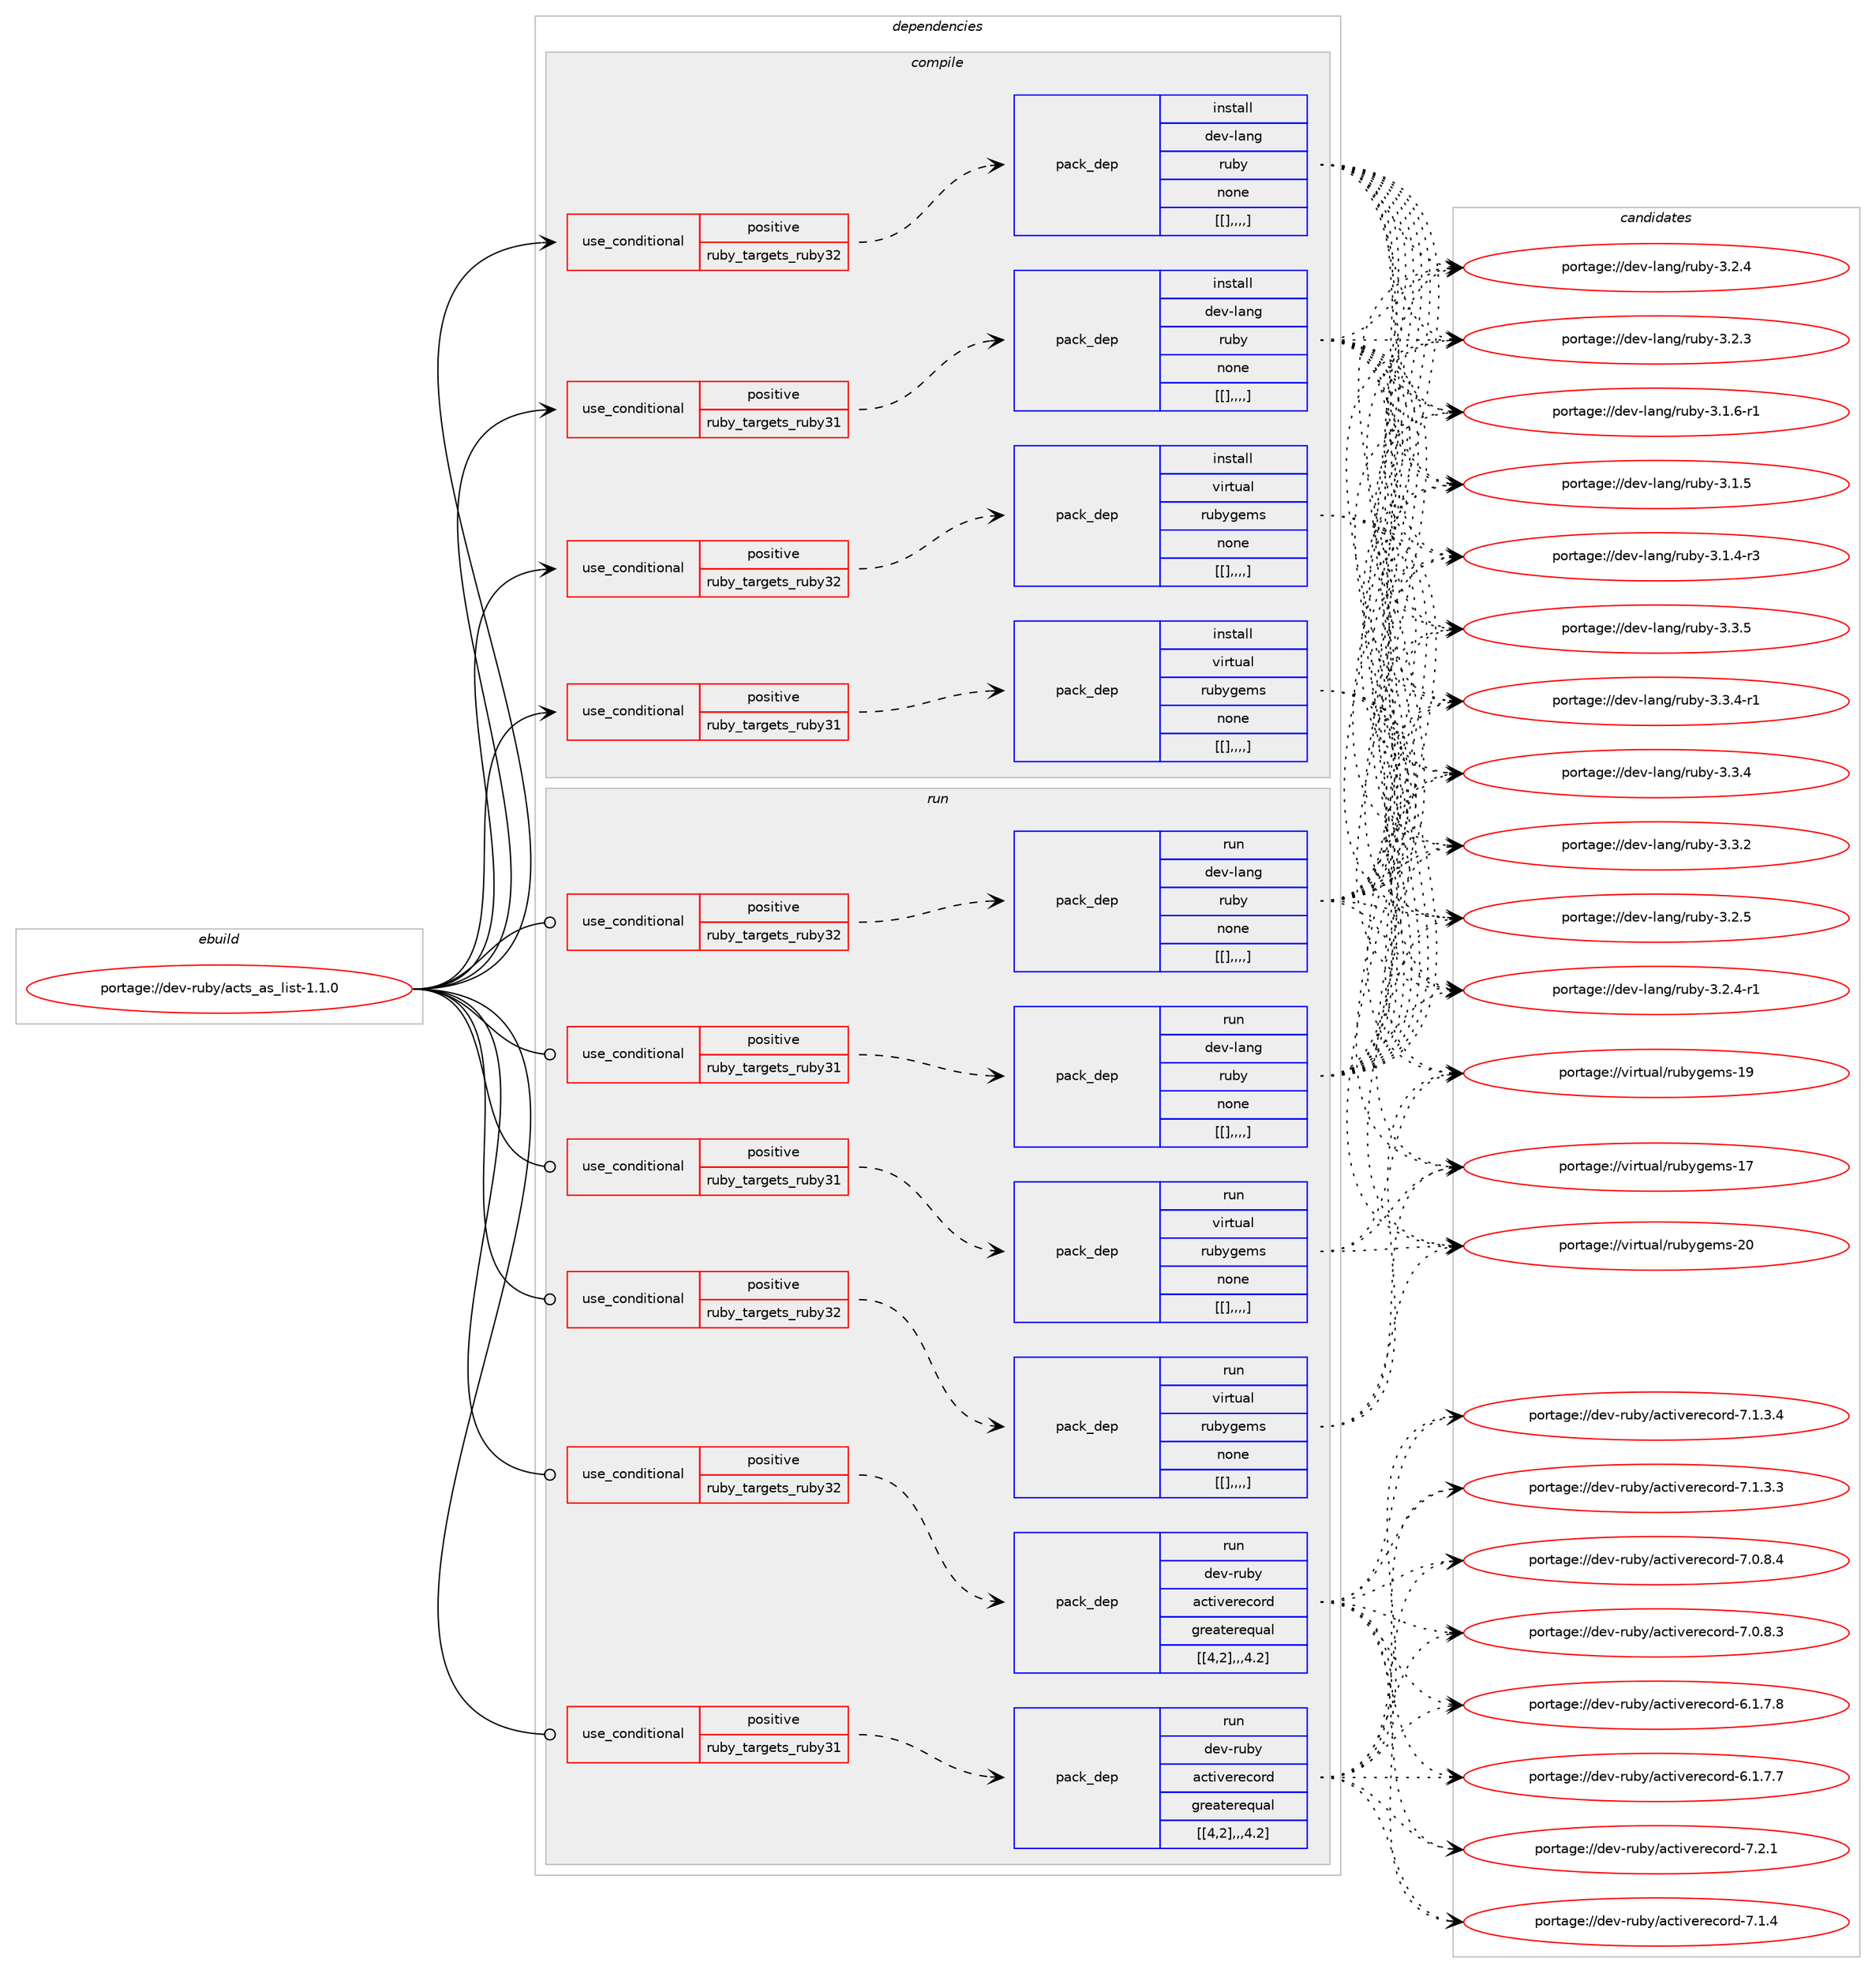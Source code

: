 digraph prolog {

# *************
# Graph options
# *************

newrank=true;
concentrate=true;
compound=true;
graph [rankdir=LR,fontname=Helvetica,fontsize=10,ranksep=1.5];#, ranksep=2.5, nodesep=0.2];
edge  [arrowhead=vee];
node  [fontname=Helvetica,fontsize=10];

# **********
# The ebuild
# **********

subgraph cluster_leftcol {
color=gray;
label=<<i>ebuild</i>>;
id [label="portage://dev-ruby/acts_as_list-1.1.0", color=red, width=4, href="../dev-ruby/acts_as_list-1.1.0.svg"];
}

# ****************
# The dependencies
# ****************

subgraph cluster_midcol {
color=gray;
label=<<i>dependencies</i>>;
subgraph cluster_compile {
fillcolor="#eeeeee";
style=filled;
label=<<i>compile</i>>;
subgraph cond45107 {
dependency178011 [label=<<TABLE BORDER="0" CELLBORDER="1" CELLSPACING="0" CELLPADDING="4"><TR><TD ROWSPAN="3" CELLPADDING="10">use_conditional</TD></TR><TR><TD>positive</TD></TR><TR><TD>ruby_targets_ruby31</TD></TR></TABLE>>, shape=none, color=red];
subgraph pack131627 {
dependency178012 [label=<<TABLE BORDER="0" CELLBORDER="1" CELLSPACING="0" CELLPADDING="4" WIDTH="220"><TR><TD ROWSPAN="6" CELLPADDING="30">pack_dep</TD></TR><TR><TD WIDTH="110">install</TD></TR><TR><TD>dev-lang</TD></TR><TR><TD>ruby</TD></TR><TR><TD>none</TD></TR><TR><TD>[[],,,,]</TD></TR></TABLE>>, shape=none, color=blue];
}
dependency178011:e -> dependency178012:w [weight=20,style="dashed",arrowhead="vee"];
}
id:e -> dependency178011:w [weight=20,style="solid",arrowhead="vee"];
subgraph cond45108 {
dependency178013 [label=<<TABLE BORDER="0" CELLBORDER="1" CELLSPACING="0" CELLPADDING="4"><TR><TD ROWSPAN="3" CELLPADDING="10">use_conditional</TD></TR><TR><TD>positive</TD></TR><TR><TD>ruby_targets_ruby31</TD></TR></TABLE>>, shape=none, color=red];
subgraph pack131628 {
dependency178014 [label=<<TABLE BORDER="0" CELLBORDER="1" CELLSPACING="0" CELLPADDING="4" WIDTH="220"><TR><TD ROWSPAN="6" CELLPADDING="30">pack_dep</TD></TR><TR><TD WIDTH="110">install</TD></TR><TR><TD>virtual</TD></TR><TR><TD>rubygems</TD></TR><TR><TD>none</TD></TR><TR><TD>[[],,,,]</TD></TR></TABLE>>, shape=none, color=blue];
}
dependency178013:e -> dependency178014:w [weight=20,style="dashed",arrowhead="vee"];
}
id:e -> dependency178013:w [weight=20,style="solid",arrowhead="vee"];
subgraph cond45109 {
dependency178015 [label=<<TABLE BORDER="0" CELLBORDER="1" CELLSPACING="0" CELLPADDING="4"><TR><TD ROWSPAN="3" CELLPADDING="10">use_conditional</TD></TR><TR><TD>positive</TD></TR><TR><TD>ruby_targets_ruby32</TD></TR></TABLE>>, shape=none, color=red];
subgraph pack131629 {
dependency178016 [label=<<TABLE BORDER="0" CELLBORDER="1" CELLSPACING="0" CELLPADDING="4" WIDTH="220"><TR><TD ROWSPAN="6" CELLPADDING="30">pack_dep</TD></TR><TR><TD WIDTH="110">install</TD></TR><TR><TD>dev-lang</TD></TR><TR><TD>ruby</TD></TR><TR><TD>none</TD></TR><TR><TD>[[],,,,]</TD></TR></TABLE>>, shape=none, color=blue];
}
dependency178015:e -> dependency178016:w [weight=20,style="dashed",arrowhead="vee"];
}
id:e -> dependency178015:w [weight=20,style="solid",arrowhead="vee"];
subgraph cond45110 {
dependency178017 [label=<<TABLE BORDER="0" CELLBORDER="1" CELLSPACING="0" CELLPADDING="4"><TR><TD ROWSPAN="3" CELLPADDING="10">use_conditional</TD></TR><TR><TD>positive</TD></TR><TR><TD>ruby_targets_ruby32</TD></TR></TABLE>>, shape=none, color=red];
subgraph pack131630 {
dependency178018 [label=<<TABLE BORDER="0" CELLBORDER="1" CELLSPACING="0" CELLPADDING="4" WIDTH="220"><TR><TD ROWSPAN="6" CELLPADDING="30">pack_dep</TD></TR><TR><TD WIDTH="110">install</TD></TR><TR><TD>virtual</TD></TR><TR><TD>rubygems</TD></TR><TR><TD>none</TD></TR><TR><TD>[[],,,,]</TD></TR></TABLE>>, shape=none, color=blue];
}
dependency178017:e -> dependency178018:w [weight=20,style="dashed",arrowhead="vee"];
}
id:e -> dependency178017:w [weight=20,style="solid",arrowhead="vee"];
}
subgraph cluster_compileandrun {
fillcolor="#eeeeee";
style=filled;
label=<<i>compile and run</i>>;
}
subgraph cluster_run {
fillcolor="#eeeeee";
style=filled;
label=<<i>run</i>>;
subgraph cond45111 {
dependency178019 [label=<<TABLE BORDER="0" CELLBORDER="1" CELLSPACING="0" CELLPADDING="4"><TR><TD ROWSPAN="3" CELLPADDING="10">use_conditional</TD></TR><TR><TD>positive</TD></TR><TR><TD>ruby_targets_ruby31</TD></TR></TABLE>>, shape=none, color=red];
subgraph pack131631 {
dependency178020 [label=<<TABLE BORDER="0" CELLBORDER="1" CELLSPACING="0" CELLPADDING="4" WIDTH="220"><TR><TD ROWSPAN="6" CELLPADDING="30">pack_dep</TD></TR><TR><TD WIDTH="110">run</TD></TR><TR><TD>dev-lang</TD></TR><TR><TD>ruby</TD></TR><TR><TD>none</TD></TR><TR><TD>[[],,,,]</TD></TR></TABLE>>, shape=none, color=blue];
}
dependency178019:e -> dependency178020:w [weight=20,style="dashed",arrowhead="vee"];
}
id:e -> dependency178019:w [weight=20,style="solid",arrowhead="odot"];
subgraph cond45112 {
dependency178021 [label=<<TABLE BORDER="0" CELLBORDER="1" CELLSPACING="0" CELLPADDING="4"><TR><TD ROWSPAN="3" CELLPADDING="10">use_conditional</TD></TR><TR><TD>positive</TD></TR><TR><TD>ruby_targets_ruby31</TD></TR></TABLE>>, shape=none, color=red];
subgraph pack131632 {
dependency178022 [label=<<TABLE BORDER="0" CELLBORDER="1" CELLSPACING="0" CELLPADDING="4" WIDTH="220"><TR><TD ROWSPAN="6" CELLPADDING="30">pack_dep</TD></TR><TR><TD WIDTH="110">run</TD></TR><TR><TD>dev-ruby</TD></TR><TR><TD>activerecord</TD></TR><TR><TD>greaterequal</TD></TR><TR><TD>[[4,2],,,4.2]</TD></TR></TABLE>>, shape=none, color=blue];
}
dependency178021:e -> dependency178022:w [weight=20,style="dashed",arrowhead="vee"];
}
id:e -> dependency178021:w [weight=20,style="solid",arrowhead="odot"];
subgraph cond45113 {
dependency178023 [label=<<TABLE BORDER="0" CELLBORDER="1" CELLSPACING="0" CELLPADDING="4"><TR><TD ROWSPAN="3" CELLPADDING="10">use_conditional</TD></TR><TR><TD>positive</TD></TR><TR><TD>ruby_targets_ruby31</TD></TR></TABLE>>, shape=none, color=red];
subgraph pack131633 {
dependency178024 [label=<<TABLE BORDER="0" CELLBORDER="1" CELLSPACING="0" CELLPADDING="4" WIDTH="220"><TR><TD ROWSPAN="6" CELLPADDING="30">pack_dep</TD></TR><TR><TD WIDTH="110">run</TD></TR><TR><TD>virtual</TD></TR><TR><TD>rubygems</TD></TR><TR><TD>none</TD></TR><TR><TD>[[],,,,]</TD></TR></TABLE>>, shape=none, color=blue];
}
dependency178023:e -> dependency178024:w [weight=20,style="dashed",arrowhead="vee"];
}
id:e -> dependency178023:w [weight=20,style="solid",arrowhead="odot"];
subgraph cond45114 {
dependency178025 [label=<<TABLE BORDER="0" CELLBORDER="1" CELLSPACING="0" CELLPADDING="4"><TR><TD ROWSPAN="3" CELLPADDING="10">use_conditional</TD></TR><TR><TD>positive</TD></TR><TR><TD>ruby_targets_ruby32</TD></TR></TABLE>>, shape=none, color=red];
subgraph pack131634 {
dependency178026 [label=<<TABLE BORDER="0" CELLBORDER="1" CELLSPACING="0" CELLPADDING="4" WIDTH="220"><TR><TD ROWSPAN="6" CELLPADDING="30">pack_dep</TD></TR><TR><TD WIDTH="110">run</TD></TR><TR><TD>dev-lang</TD></TR><TR><TD>ruby</TD></TR><TR><TD>none</TD></TR><TR><TD>[[],,,,]</TD></TR></TABLE>>, shape=none, color=blue];
}
dependency178025:e -> dependency178026:w [weight=20,style="dashed",arrowhead="vee"];
}
id:e -> dependency178025:w [weight=20,style="solid",arrowhead="odot"];
subgraph cond45115 {
dependency178027 [label=<<TABLE BORDER="0" CELLBORDER="1" CELLSPACING="0" CELLPADDING="4"><TR><TD ROWSPAN="3" CELLPADDING="10">use_conditional</TD></TR><TR><TD>positive</TD></TR><TR><TD>ruby_targets_ruby32</TD></TR></TABLE>>, shape=none, color=red];
subgraph pack131635 {
dependency178028 [label=<<TABLE BORDER="0" CELLBORDER="1" CELLSPACING="0" CELLPADDING="4" WIDTH="220"><TR><TD ROWSPAN="6" CELLPADDING="30">pack_dep</TD></TR><TR><TD WIDTH="110">run</TD></TR><TR><TD>dev-ruby</TD></TR><TR><TD>activerecord</TD></TR><TR><TD>greaterequal</TD></TR><TR><TD>[[4,2],,,4.2]</TD></TR></TABLE>>, shape=none, color=blue];
}
dependency178027:e -> dependency178028:w [weight=20,style="dashed",arrowhead="vee"];
}
id:e -> dependency178027:w [weight=20,style="solid",arrowhead="odot"];
subgraph cond45116 {
dependency178029 [label=<<TABLE BORDER="0" CELLBORDER="1" CELLSPACING="0" CELLPADDING="4"><TR><TD ROWSPAN="3" CELLPADDING="10">use_conditional</TD></TR><TR><TD>positive</TD></TR><TR><TD>ruby_targets_ruby32</TD></TR></TABLE>>, shape=none, color=red];
subgraph pack131636 {
dependency178030 [label=<<TABLE BORDER="0" CELLBORDER="1" CELLSPACING="0" CELLPADDING="4" WIDTH="220"><TR><TD ROWSPAN="6" CELLPADDING="30">pack_dep</TD></TR><TR><TD WIDTH="110">run</TD></TR><TR><TD>virtual</TD></TR><TR><TD>rubygems</TD></TR><TR><TD>none</TD></TR><TR><TD>[[],,,,]</TD></TR></TABLE>>, shape=none, color=blue];
}
dependency178029:e -> dependency178030:w [weight=20,style="dashed",arrowhead="vee"];
}
id:e -> dependency178029:w [weight=20,style="solid",arrowhead="odot"];
}
}

# **************
# The candidates
# **************

subgraph cluster_choices {
rank=same;
color=gray;
label=<<i>candidates</i>>;

subgraph choice131627 {
color=black;
nodesep=1;
choice10010111845108971101034711411798121455146514653 [label="portage://dev-lang/ruby-3.3.5", color=red, width=4,href="../dev-lang/ruby-3.3.5.svg"];
choice100101118451089711010347114117981214551465146524511449 [label="portage://dev-lang/ruby-3.3.4-r1", color=red, width=4,href="../dev-lang/ruby-3.3.4-r1.svg"];
choice10010111845108971101034711411798121455146514652 [label="portage://dev-lang/ruby-3.3.4", color=red, width=4,href="../dev-lang/ruby-3.3.4.svg"];
choice10010111845108971101034711411798121455146514650 [label="portage://dev-lang/ruby-3.3.2", color=red, width=4,href="../dev-lang/ruby-3.3.2.svg"];
choice10010111845108971101034711411798121455146504653 [label="portage://dev-lang/ruby-3.2.5", color=red, width=4,href="../dev-lang/ruby-3.2.5.svg"];
choice100101118451089711010347114117981214551465046524511449 [label="portage://dev-lang/ruby-3.2.4-r1", color=red, width=4,href="../dev-lang/ruby-3.2.4-r1.svg"];
choice10010111845108971101034711411798121455146504652 [label="portage://dev-lang/ruby-3.2.4", color=red, width=4,href="../dev-lang/ruby-3.2.4.svg"];
choice10010111845108971101034711411798121455146504651 [label="portage://dev-lang/ruby-3.2.3", color=red, width=4,href="../dev-lang/ruby-3.2.3.svg"];
choice100101118451089711010347114117981214551464946544511449 [label="portage://dev-lang/ruby-3.1.6-r1", color=red, width=4,href="../dev-lang/ruby-3.1.6-r1.svg"];
choice10010111845108971101034711411798121455146494653 [label="portage://dev-lang/ruby-3.1.5", color=red, width=4,href="../dev-lang/ruby-3.1.5.svg"];
choice100101118451089711010347114117981214551464946524511451 [label="portage://dev-lang/ruby-3.1.4-r3", color=red, width=4,href="../dev-lang/ruby-3.1.4-r3.svg"];
dependency178012:e -> choice10010111845108971101034711411798121455146514653:w [style=dotted,weight="100"];
dependency178012:e -> choice100101118451089711010347114117981214551465146524511449:w [style=dotted,weight="100"];
dependency178012:e -> choice10010111845108971101034711411798121455146514652:w [style=dotted,weight="100"];
dependency178012:e -> choice10010111845108971101034711411798121455146514650:w [style=dotted,weight="100"];
dependency178012:e -> choice10010111845108971101034711411798121455146504653:w [style=dotted,weight="100"];
dependency178012:e -> choice100101118451089711010347114117981214551465046524511449:w [style=dotted,weight="100"];
dependency178012:e -> choice10010111845108971101034711411798121455146504652:w [style=dotted,weight="100"];
dependency178012:e -> choice10010111845108971101034711411798121455146504651:w [style=dotted,weight="100"];
dependency178012:e -> choice100101118451089711010347114117981214551464946544511449:w [style=dotted,weight="100"];
dependency178012:e -> choice10010111845108971101034711411798121455146494653:w [style=dotted,weight="100"];
dependency178012:e -> choice100101118451089711010347114117981214551464946524511451:w [style=dotted,weight="100"];
}
subgraph choice131628 {
color=black;
nodesep=1;
choice118105114116117971084711411798121103101109115455048 [label="portage://virtual/rubygems-20", color=red, width=4,href="../virtual/rubygems-20.svg"];
choice118105114116117971084711411798121103101109115454957 [label="portage://virtual/rubygems-19", color=red, width=4,href="../virtual/rubygems-19.svg"];
choice118105114116117971084711411798121103101109115454955 [label="portage://virtual/rubygems-17", color=red, width=4,href="../virtual/rubygems-17.svg"];
dependency178014:e -> choice118105114116117971084711411798121103101109115455048:w [style=dotted,weight="100"];
dependency178014:e -> choice118105114116117971084711411798121103101109115454957:w [style=dotted,weight="100"];
dependency178014:e -> choice118105114116117971084711411798121103101109115454955:w [style=dotted,weight="100"];
}
subgraph choice131629 {
color=black;
nodesep=1;
choice10010111845108971101034711411798121455146514653 [label="portage://dev-lang/ruby-3.3.5", color=red, width=4,href="../dev-lang/ruby-3.3.5.svg"];
choice100101118451089711010347114117981214551465146524511449 [label="portage://dev-lang/ruby-3.3.4-r1", color=red, width=4,href="../dev-lang/ruby-3.3.4-r1.svg"];
choice10010111845108971101034711411798121455146514652 [label="portage://dev-lang/ruby-3.3.4", color=red, width=4,href="../dev-lang/ruby-3.3.4.svg"];
choice10010111845108971101034711411798121455146514650 [label="portage://dev-lang/ruby-3.3.2", color=red, width=4,href="../dev-lang/ruby-3.3.2.svg"];
choice10010111845108971101034711411798121455146504653 [label="portage://dev-lang/ruby-3.2.5", color=red, width=4,href="../dev-lang/ruby-3.2.5.svg"];
choice100101118451089711010347114117981214551465046524511449 [label="portage://dev-lang/ruby-3.2.4-r1", color=red, width=4,href="../dev-lang/ruby-3.2.4-r1.svg"];
choice10010111845108971101034711411798121455146504652 [label="portage://dev-lang/ruby-3.2.4", color=red, width=4,href="../dev-lang/ruby-3.2.4.svg"];
choice10010111845108971101034711411798121455146504651 [label="portage://dev-lang/ruby-3.2.3", color=red, width=4,href="../dev-lang/ruby-3.2.3.svg"];
choice100101118451089711010347114117981214551464946544511449 [label="portage://dev-lang/ruby-3.1.6-r1", color=red, width=4,href="../dev-lang/ruby-3.1.6-r1.svg"];
choice10010111845108971101034711411798121455146494653 [label="portage://dev-lang/ruby-3.1.5", color=red, width=4,href="../dev-lang/ruby-3.1.5.svg"];
choice100101118451089711010347114117981214551464946524511451 [label="portage://dev-lang/ruby-3.1.4-r3", color=red, width=4,href="../dev-lang/ruby-3.1.4-r3.svg"];
dependency178016:e -> choice10010111845108971101034711411798121455146514653:w [style=dotted,weight="100"];
dependency178016:e -> choice100101118451089711010347114117981214551465146524511449:w [style=dotted,weight="100"];
dependency178016:e -> choice10010111845108971101034711411798121455146514652:w [style=dotted,weight="100"];
dependency178016:e -> choice10010111845108971101034711411798121455146514650:w [style=dotted,weight="100"];
dependency178016:e -> choice10010111845108971101034711411798121455146504653:w [style=dotted,weight="100"];
dependency178016:e -> choice100101118451089711010347114117981214551465046524511449:w [style=dotted,weight="100"];
dependency178016:e -> choice10010111845108971101034711411798121455146504652:w [style=dotted,weight="100"];
dependency178016:e -> choice10010111845108971101034711411798121455146504651:w [style=dotted,weight="100"];
dependency178016:e -> choice100101118451089711010347114117981214551464946544511449:w [style=dotted,weight="100"];
dependency178016:e -> choice10010111845108971101034711411798121455146494653:w [style=dotted,weight="100"];
dependency178016:e -> choice100101118451089711010347114117981214551464946524511451:w [style=dotted,weight="100"];
}
subgraph choice131630 {
color=black;
nodesep=1;
choice118105114116117971084711411798121103101109115455048 [label="portage://virtual/rubygems-20", color=red, width=4,href="../virtual/rubygems-20.svg"];
choice118105114116117971084711411798121103101109115454957 [label="portage://virtual/rubygems-19", color=red, width=4,href="../virtual/rubygems-19.svg"];
choice118105114116117971084711411798121103101109115454955 [label="portage://virtual/rubygems-17", color=red, width=4,href="../virtual/rubygems-17.svg"];
dependency178018:e -> choice118105114116117971084711411798121103101109115455048:w [style=dotted,weight="100"];
dependency178018:e -> choice118105114116117971084711411798121103101109115454957:w [style=dotted,weight="100"];
dependency178018:e -> choice118105114116117971084711411798121103101109115454955:w [style=dotted,weight="100"];
}
subgraph choice131631 {
color=black;
nodesep=1;
choice10010111845108971101034711411798121455146514653 [label="portage://dev-lang/ruby-3.3.5", color=red, width=4,href="../dev-lang/ruby-3.3.5.svg"];
choice100101118451089711010347114117981214551465146524511449 [label="portage://dev-lang/ruby-3.3.4-r1", color=red, width=4,href="../dev-lang/ruby-3.3.4-r1.svg"];
choice10010111845108971101034711411798121455146514652 [label="portage://dev-lang/ruby-3.3.4", color=red, width=4,href="../dev-lang/ruby-3.3.4.svg"];
choice10010111845108971101034711411798121455146514650 [label="portage://dev-lang/ruby-3.3.2", color=red, width=4,href="../dev-lang/ruby-3.3.2.svg"];
choice10010111845108971101034711411798121455146504653 [label="portage://dev-lang/ruby-3.2.5", color=red, width=4,href="../dev-lang/ruby-3.2.5.svg"];
choice100101118451089711010347114117981214551465046524511449 [label="portage://dev-lang/ruby-3.2.4-r1", color=red, width=4,href="../dev-lang/ruby-3.2.4-r1.svg"];
choice10010111845108971101034711411798121455146504652 [label="portage://dev-lang/ruby-3.2.4", color=red, width=4,href="../dev-lang/ruby-3.2.4.svg"];
choice10010111845108971101034711411798121455146504651 [label="portage://dev-lang/ruby-3.2.3", color=red, width=4,href="../dev-lang/ruby-3.2.3.svg"];
choice100101118451089711010347114117981214551464946544511449 [label="portage://dev-lang/ruby-3.1.6-r1", color=red, width=4,href="../dev-lang/ruby-3.1.6-r1.svg"];
choice10010111845108971101034711411798121455146494653 [label="portage://dev-lang/ruby-3.1.5", color=red, width=4,href="../dev-lang/ruby-3.1.5.svg"];
choice100101118451089711010347114117981214551464946524511451 [label="portage://dev-lang/ruby-3.1.4-r3", color=red, width=4,href="../dev-lang/ruby-3.1.4-r3.svg"];
dependency178020:e -> choice10010111845108971101034711411798121455146514653:w [style=dotted,weight="100"];
dependency178020:e -> choice100101118451089711010347114117981214551465146524511449:w [style=dotted,weight="100"];
dependency178020:e -> choice10010111845108971101034711411798121455146514652:w [style=dotted,weight="100"];
dependency178020:e -> choice10010111845108971101034711411798121455146514650:w [style=dotted,weight="100"];
dependency178020:e -> choice10010111845108971101034711411798121455146504653:w [style=dotted,weight="100"];
dependency178020:e -> choice100101118451089711010347114117981214551465046524511449:w [style=dotted,weight="100"];
dependency178020:e -> choice10010111845108971101034711411798121455146504652:w [style=dotted,weight="100"];
dependency178020:e -> choice10010111845108971101034711411798121455146504651:w [style=dotted,weight="100"];
dependency178020:e -> choice100101118451089711010347114117981214551464946544511449:w [style=dotted,weight="100"];
dependency178020:e -> choice10010111845108971101034711411798121455146494653:w [style=dotted,weight="100"];
dependency178020:e -> choice100101118451089711010347114117981214551464946524511451:w [style=dotted,weight="100"];
}
subgraph choice131632 {
color=black;
nodesep=1;
choice100101118451141179812147979911610511810111410199111114100455546504649 [label="portage://dev-ruby/activerecord-7.2.1", color=red, width=4,href="../dev-ruby/activerecord-7.2.1.svg"];
choice100101118451141179812147979911610511810111410199111114100455546494652 [label="portage://dev-ruby/activerecord-7.1.4", color=red, width=4,href="../dev-ruby/activerecord-7.1.4.svg"];
choice1001011184511411798121479799116105118101114101991111141004555464946514652 [label="portage://dev-ruby/activerecord-7.1.3.4", color=red, width=4,href="../dev-ruby/activerecord-7.1.3.4.svg"];
choice1001011184511411798121479799116105118101114101991111141004555464946514651 [label="portage://dev-ruby/activerecord-7.1.3.3", color=red, width=4,href="../dev-ruby/activerecord-7.1.3.3.svg"];
choice1001011184511411798121479799116105118101114101991111141004555464846564652 [label="portage://dev-ruby/activerecord-7.0.8.4", color=red, width=4,href="../dev-ruby/activerecord-7.0.8.4.svg"];
choice1001011184511411798121479799116105118101114101991111141004555464846564651 [label="portage://dev-ruby/activerecord-7.0.8.3", color=red, width=4,href="../dev-ruby/activerecord-7.0.8.3.svg"];
choice1001011184511411798121479799116105118101114101991111141004554464946554656 [label="portage://dev-ruby/activerecord-6.1.7.8", color=red, width=4,href="../dev-ruby/activerecord-6.1.7.8.svg"];
choice1001011184511411798121479799116105118101114101991111141004554464946554655 [label="portage://dev-ruby/activerecord-6.1.7.7", color=red, width=4,href="../dev-ruby/activerecord-6.1.7.7.svg"];
dependency178022:e -> choice100101118451141179812147979911610511810111410199111114100455546504649:w [style=dotted,weight="100"];
dependency178022:e -> choice100101118451141179812147979911610511810111410199111114100455546494652:w [style=dotted,weight="100"];
dependency178022:e -> choice1001011184511411798121479799116105118101114101991111141004555464946514652:w [style=dotted,weight="100"];
dependency178022:e -> choice1001011184511411798121479799116105118101114101991111141004555464946514651:w [style=dotted,weight="100"];
dependency178022:e -> choice1001011184511411798121479799116105118101114101991111141004555464846564652:w [style=dotted,weight="100"];
dependency178022:e -> choice1001011184511411798121479799116105118101114101991111141004555464846564651:w [style=dotted,weight="100"];
dependency178022:e -> choice1001011184511411798121479799116105118101114101991111141004554464946554656:w [style=dotted,weight="100"];
dependency178022:e -> choice1001011184511411798121479799116105118101114101991111141004554464946554655:w [style=dotted,weight="100"];
}
subgraph choice131633 {
color=black;
nodesep=1;
choice118105114116117971084711411798121103101109115455048 [label="portage://virtual/rubygems-20", color=red, width=4,href="../virtual/rubygems-20.svg"];
choice118105114116117971084711411798121103101109115454957 [label="portage://virtual/rubygems-19", color=red, width=4,href="../virtual/rubygems-19.svg"];
choice118105114116117971084711411798121103101109115454955 [label="portage://virtual/rubygems-17", color=red, width=4,href="../virtual/rubygems-17.svg"];
dependency178024:e -> choice118105114116117971084711411798121103101109115455048:w [style=dotted,weight="100"];
dependency178024:e -> choice118105114116117971084711411798121103101109115454957:w [style=dotted,weight="100"];
dependency178024:e -> choice118105114116117971084711411798121103101109115454955:w [style=dotted,weight="100"];
}
subgraph choice131634 {
color=black;
nodesep=1;
choice10010111845108971101034711411798121455146514653 [label="portage://dev-lang/ruby-3.3.5", color=red, width=4,href="../dev-lang/ruby-3.3.5.svg"];
choice100101118451089711010347114117981214551465146524511449 [label="portage://dev-lang/ruby-3.3.4-r1", color=red, width=4,href="../dev-lang/ruby-3.3.4-r1.svg"];
choice10010111845108971101034711411798121455146514652 [label="portage://dev-lang/ruby-3.3.4", color=red, width=4,href="../dev-lang/ruby-3.3.4.svg"];
choice10010111845108971101034711411798121455146514650 [label="portage://dev-lang/ruby-3.3.2", color=red, width=4,href="../dev-lang/ruby-3.3.2.svg"];
choice10010111845108971101034711411798121455146504653 [label="portage://dev-lang/ruby-3.2.5", color=red, width=4,href="../dev-lang/ruby-3.2.5.svg"];
choice100101118451089711010347114117981214551465046524511449 [label="portage://dev-lang/ruby-3.2.4-r1", color=red, width=4,href="../dev-lang/ruby-3.2.4-r1.svg"];
choice10010111845108971101034711411798121455146504652 [label="portage://dev-lang/ruby-3.2.4", color=red, width=4,href="../dev-lang/ruby-3.2.4.svg"];
choice10010111845108971101034711411798121455146504651 [label="portage://dev-lang/ruby-3.2.3", color=red, width=4,href="../dev-lang/ruby-3.2.3.svg"];
choice100101118451089711010347114117981214551464946544511449 [label="portage://dev-lang/ruby-3.1.6-r1", color=red, width=4,href="../dev-lang/ruby-3.1.6-r1.svg"];
choice10010111845108971101034711411798121455146494653 [label="portage://dev-lang/ruby-3.1.5", color=red, width=4,href="../dev-lang/ruby-3.1.5.svg"];
choice100101118451089711010347114117981214551464946524511451 [label="portage://dev-lang/ruby-3.1.4-r3", color=red, width=4,href="../dev-lang/ruby-3.1.4-r3.svg"];
dependency178026:e -> choice10010111845108971101034711411798121455146514653:w [style=dotted,weight="100"];
dependency178026:e -> choice100101118451089711010347114117981214551465146524511449:w [style=dotted,weight="100"];
dependency178026:e -> choice10010111845108971101034711411798121455146514652:w [style=dotted,weight="100"];
dependency178026:e -> choice10010111845108971101034711411798121455146514650:w [style=dotted,weight="100"];
dependency178026:e -> choice10010111845108971101034711411798121455146504653:w [style=dotted,weight="100"];
dependency178026:e -> choice100101118451089711010347114117981214551465046524511449:w [style=dotted,weight="100"];
dependency178026:e -> choice10010111845108971101034711411798121455146504652:w [style=dotted,weight="100"];
dependency178026:e -> choice10010111845108971101034711411798121455146504651:w [style=dotted,weight="100"];
dependency178026:e -> choice100101118451089711010347114117981214551464946544511449:w [style=dotted,weight="100"];
dependency178026:e -> choice10010111845108971101034711411798121455146494653:w [style=dotted,weight="100"];
dependency178026:e -> choice100101118451089711010347114117981214551464946524511451:w [style=dotted,weight="100"];
}
subgraph choice131635 {
color=black;
nodesep=1;
choice100101118451141179812147979911610511810111410199111114100455546504649 [label="portage://dev-ruby/activerecord-7.2.1", color=red, width=4,href="../dev-ruby/activerecord-7.2.1.svg"];
choice100101118451141179812147979911610511810111410199111114100455546494652 [label="portage://dev-ruby/activerecord-7.1.4", color=red, width=4,href="../dev-ruby/activerecord-7.1.4.svg"];
choice1001011184511411798121479799116105118101114101991111141004555464946514652 [label="portage://dev-ruby/activerecord-7.1.3.4", color=red, width=4,href="../dev-ruby/activerecord-7.1.3.4.svg"];
choice1001011184511411798121479799116105118101114101991111141004555464946514651 [label="portage://dev-ruby/activerecord-7.1.3.3", color=red, width=4,href="../dev-ruby/activerecord-7.1.3.3.svg"];
choice1001011184511411798121479799116105118101114101991111141004555464846564652 [label="portage://dev-ruby/activerecord-7.0.8.4", color=red, width=4,href="../dev-ruby/activerecord-7.0.8.4.svg"];
choice1001011184511411798121479799116105118101114101991111141004555464846564651 [label="portage://dev-ruby/activerecord-7.0.8.3", color=red, width=4,href="../dev-ruby/activerecord-7.0.8.3.svg"];
choice1001011184511411798121479799116105118101114101991111141004554464946554656 [label="portage://dev-ruby/activerecord-6.1.7.8", color=red, width=4,href="../dev-ruby/activerecord-6.1.7.8.svg"];
choice1001011184511411798121479799116105118101114101991111141004554464946554655 [label="portage://dev-ruby/activerecord-6.1.7.7", color=red, width=4,href="../dev-ruby/activerecord-6.1.7.7.svg"];
dependency178028:e -> choice100101118451141179812147979911610511810111410199111114100455546504649:w [style=dotted,weight="100"];
dependency178028:e -> choice100101118451141179812147979911610511810111410199111114100455546494652:w [style=dotted,weight="100"];
dependency178028:e -> choice1001011184511411798121479799116105118101114101991111141004555464946514652:w [style=dotted,weight="100"];
dependency178028:e -> choice1001011184511411798121479799116105118101114101991111141004555464946514651:w [style=dotted,weight="100"];
dependency178028:e -> choice1001011184511411798121479799116105118101114101991111141004555464846564652:w [style=dotted,weight="100"];
dependency178028:e -> choice1001011184511411798121479799116105118101114101991111141004555464846564651:w [style=dotted,weight="100"];
dependency178028:e -> choice1001011184511411798121479799116105118101114101991111141004554464946554656:w [style=dotted,weight="100"];
dependency178028:e -> choice1001011184511411798121479799116105118101114101991111141004554464946554655:w [style=dotted,weight="100"];
}
subgraph choice131636 {
color=black;
nodesep=1;
choice118105114116117971084711411798121103101109115455048 [label="portage://virtual/rubygems-20", color=red, width=4,href="../virtual/rubygems-20.svg"];
choice118105114116117971084711411798121103101109115454957 [label="portage://virtual/rubygems-19", color=red, width=4,href="../virtual/rubygems-19.svg"];
choice118105114116117971084711411798121103101109115454955 [label="portage://virtual/rubygems-17", color=red, width=4,href="../virtual/rubygems-17.svg"];
dependency178030:e -> choice118105114116117971084711411798121103101109115455048:w [style=dotted,weight="100"];
dependency178030:e -> choice118105114116117971084711411798121103101109115454957:w [style=dotted,weight="100"];
dependency178030:e -> choice118105114116117971084711411798121103101109115454955:w [style=dotted,weight="100"];
}
}

}
